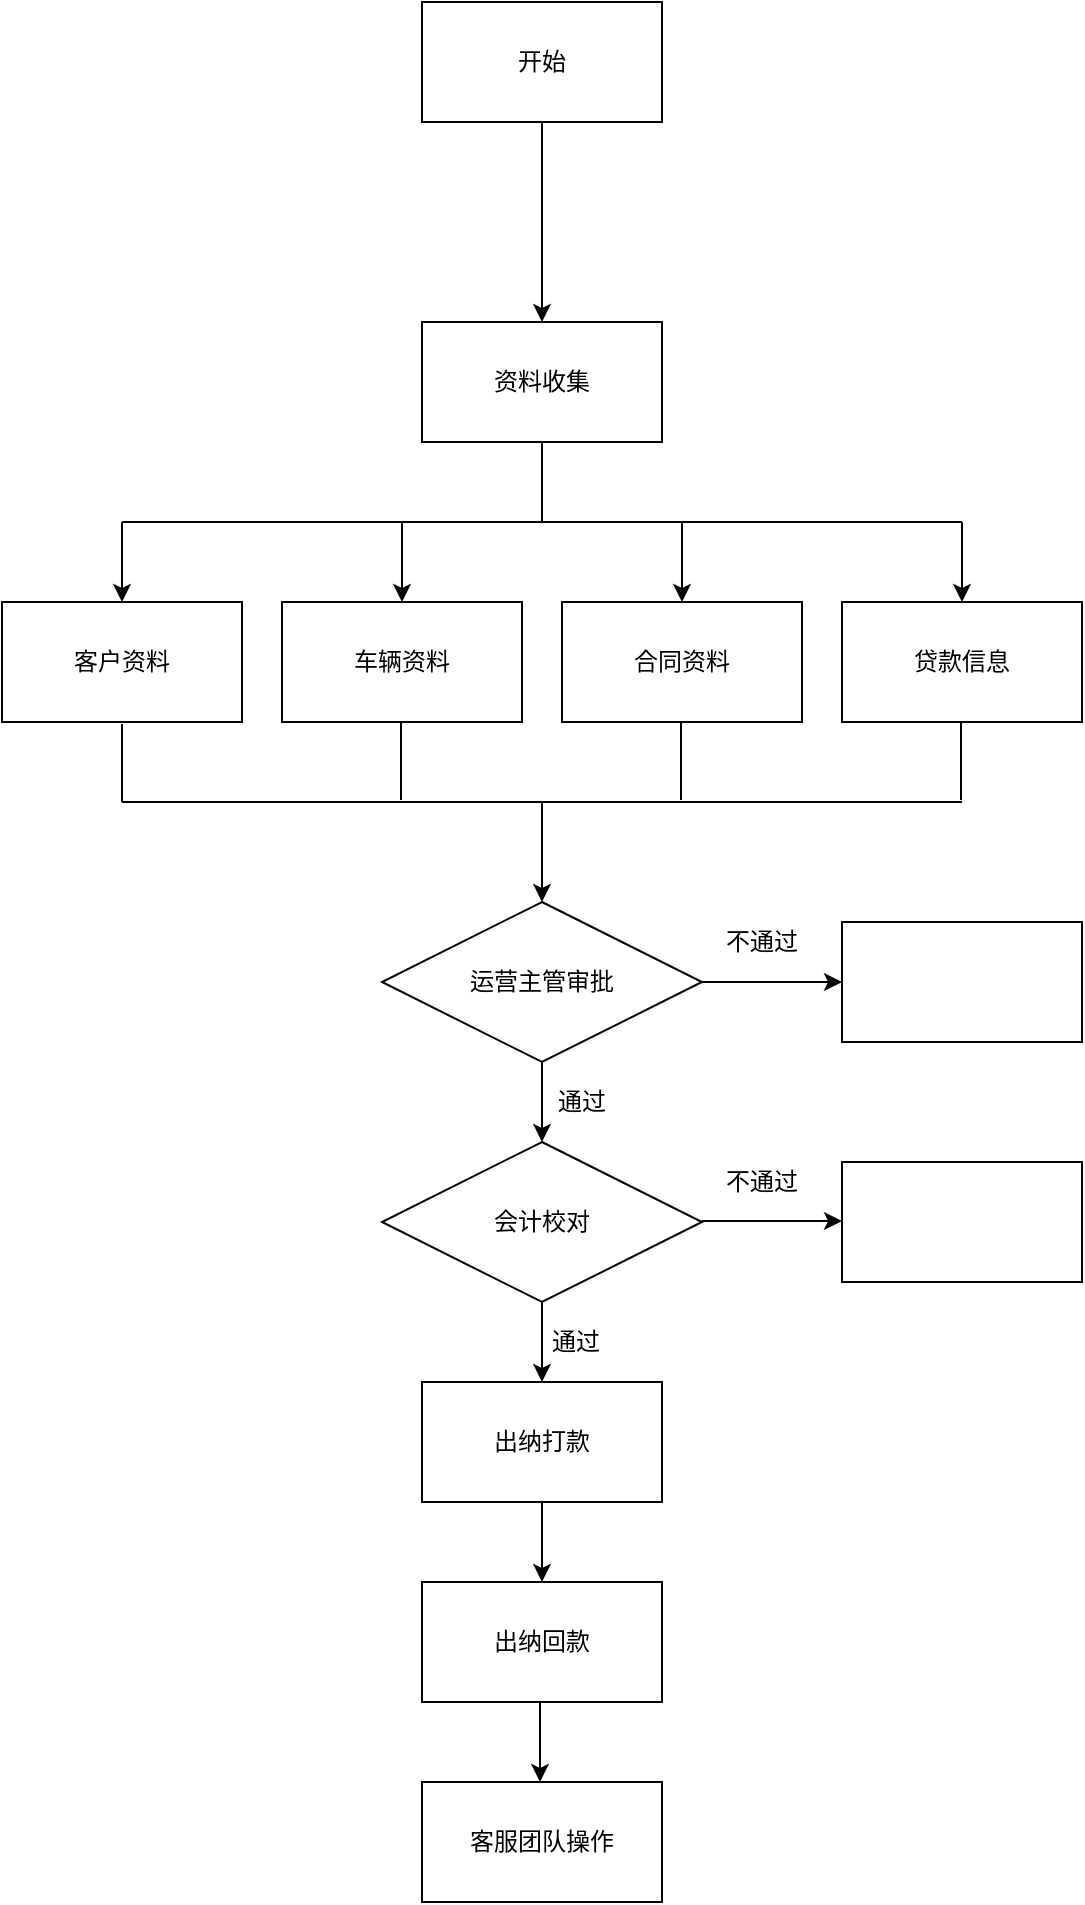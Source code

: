 <mxfile pages="1" version="11.2.8" type="github"><diagram id="n02jgXmSri6L8XbfivnW" name="Page-1"><mxGraphModel dx="1408" dy="748" grid="1" gridSize="10" guides="1" tooltips="1" connect="1" arrows="1" fold="1" page="1" pageScale="1" pageWidth="827" pageHeight="1169" math="0" shadow="0"><root><mxCell id="0"/><mxCell id="1" parent="0"/><mxCell id="XohchxOEIQgogTUPIj7J-3" value="开始" style="rounded=0;whiteSpace=wrap;html=1;" vertex="1" parent="1"><mxGeometry x="330" y="20" width="120" height="60" as="geometry"/></mxCell><mxCell id="XohchxOEIQgogTUPIj7J-4" value="" style="endArrow=classic;html=1;exitX=0.5;exitY=1;exitDx=0;exitDy=0;" edge="1" parent="1" source="XohchxOEIQgogTUPIj7J-3"><mxGeometry width="50" height="50" relative="1" as="geometry"><mxPoint x="330" y="150" as="sourcePoint"/><mxPoint x="390" y="180" as="targetPoint"/></mxGeometry></mxCell><mxCell id="XohchxOEIQgogTUPIj7J-5" value="资料收集" style="rounded=0;whiteSpace=wrap;html=1;" vertex="1" parent="1"><mxGeometry x="330" y="180" width="120" height="60" as="geometry"/></mxCell><mxCell id="XohchxOEIQgogTUPIj7J-7" value="" style="endArrow=none;html=1;exitX=0.5;exitY=1;exitDx=0;exitDy=0;" edge="1" parent="1" source="XohchxOEIQgogTUPIj7J-5"><mxGeometry width="50" height="50" relative="1" as="geometry"><mxPoint x="450" y="300" as="sourcePoint"/><mxPoint x="390" y="280" as="targetPoint"/><Array as="points"/></mxGeometry></mxCell><mxCell id="XohchxOEIQgogTUPIj7J-8" value="" style="endArrow=none;html=1;" edge="1" parent="1"><mxGeometry width="50" height="50" relative="1" as="geometry"><mxPoint x="180" y="280" as="sourcePoint"/><mxPoint x="600" y="280" as="targetPoint"/></mxGeometry></mxCell><mxCell id="XohchxOEIQgogTUPIj7J-9" value="" style="endArrow=classic;html=1;" edge="1" parent="1"><mxGeometry width="50" height="50" relative="1" as="geometry"><mxPoint x="180" y="280" as="sourcePoint"/><mxPoint x="180" y="320" as="targetPoint"/></mxGeometry></mxCell><mxCell id="XohchxOEIQgogTUPIj7J-10" value="客户资料" style="rounded=0;whiteSpace=wrap;html=1;" vertex="1" parent="1"><mxGeometry x="120" y="320" width="120" height="60" as="geometry"/></mxCell><mxCell id="XohchxOEIQgogTUPIj7J-11" value="车辆资料" style="rounded=0;whiteSpace=wrap;html=1;" vertex="1" parent="1"><mxGeometry x="260" y="320" width="120" height="60" as="geometry"/></mxCell><mxCell id="XohchxOEIQgogTUPIj7J-12" value="合同资料" style="rounded=0;whiteSpace=wrap;html=1;" vertex="1" parent="1"><mxGeometry x="400" y="320" width="120" height="60" as="geometry"/></mxCell><mxCell id="XohchxOEIQgogTUPIj7J-13" value="贷款信息" style="rounded=0;whiteSpace=wrap;html=1;" vertex="1" parent="1"><mxGeometry x="540" y="320" width="120" height="60" as="geometry"/></mxCell><mxCell id="XohchxOEIQgogTUPIj7J-15" value="" style="endArrow=classic;html=1;entryX=0.5;entryY=0;entryDx=0;entryDy=0;" edge="1" parent="1" target="XohchxOEIQgogTUPIj7J-13"><mxGeometry width="50" height="50" relative="1" as="geometry"><mxPoint x="600" y="280" as="sourcePoint"/><mxPoint x="610" y="250" as="targetPoint"/></mxGeometry></mxCell><mxCell id="XohchxOEIQgogTUPIj7J-16" value="" style="endArrow=classic;html=1;entryX=0.5;entryY=0;entryDx=0;entryDy=0;" edge="1" parent="1" target="XohchxOEIQgogTUPIj7J-11"><mxGeometry width="50" height="50" relative="1" as="geometry"><mxPoint x="320" y="280" as="sourcePoint"/><mxPoint x="160" y="480" as="targetPoint"/></mxGeometry></mxCell><mxCell id="XohchxOEIQgogTUPIj7J-17" value="" style="endArrow=classic;html=1;" edge="1" parent="1" target="XohchxOEIQgogTUPIj7J-12"><mxGeometry width="50" height="50" relative="1" as="geometry"><mxPoint x="460" y="280" as="sourcePoint"/><mxPoint x="170" y="400" as="targetPoint"/></mxGeometry></mxCell><mxCell id="XohchxOEIQgogTUPIj7J-18" value="" style="endArrow=none;html=1;" edge="1" parent="1"><mxGeometry width="50" height="50" relative="1" as="geometry"><mxPoint x="180" y="420" as="sourcePoint"/><mxPoint x="180" y="381" as="targetPoint"/><Array as="points"/></mxGeometry></mxCell><mxCell id="XohchxOEIQgogTUPIj7J-19" value="" style="endArrow=none;html=1;" edge="1" parent="1"><mxGeometry width="50" height="50" relative="1" as="geometry"><mxPoint x="319.5" y="419" as="sourcePoint"/><mxPoint x="319.5" y="380" as="targetPoint"/><Array as="points"/></mxGeometry></mxCell><mxCell id="XohchxOEIQgogTUPIj7J-20" value="" style="endArrow=none;html=1;" edge="1" parent="1"><mxGeometry width="50" height="50" relative="1" as="geometry"><mxPoint x="459.5" y="419" as="sourcePoint"/><mxPoint x="459.5" y="380" as="targetPoint"/><Array as="points"/></mxGeometry></mxCell><mxCell id="XohchxOEIQgogTUPIj7J-21" value="" style="endArrow=none;html=1;" edge="1" parent="1"><mxGeometry width="50" height="50" relative="1" as="geometry"><mxPoint x="599.5" y="419" as="sourcePoint"/><mxPoint x="599.5" y="380" as="targetPoint"/><Array as="points"/></mxGeometry></mxCell><mxCell id="XohchxOEIQgogTUPIj7J-22" value="" style="endArrow=none;html=1;" edge="1" parent="1"><mxGeometry width="50" height="50" relative="1" as="geometry"><mxPoint x="600" y="420" as="sourcePoint"/><mxPoint x="180" y="420" as="targetPoint"/></mxGeometry></mxCell><mxCell id="XohchxOEIQgogTUPIj7J-23" value="" style="endArrow=classic;html=1;" edge="1" parent="1"><mxGeometry width="50" height="50" relative="1" as="geometry"><mxPoint x="390" y="420" as="sourcePoint"/><mxPoint x="390" y="470" as="targetPoint"/></mxGeometry></mxCell><mxCell id="XohchxOEIQgogTUPIj7J-25" value="" style="endArrow=classic;html=1;exitX=0.5;exitY=1;exitDx=0;exitDy=0;entryX=0.5;entryY=0;entryDx=0;entryDy=0;" edge="1" parent="1" source="XohchxOEIQgogTUPIj7J-27"><mxGeometry width="50" height="50" relative="1" as="geometry"><mxPoint x="390" y="530" as="sourcePoint"/><mxPoint x="390" y="590" as="targetPoint"/></mxGeometry></mxCell><mxCell id="XohchxOEIQgogTUPIj7J-27" value="运营主管审批" style="rhombus;whiteSpace=wrap;html=1;" vertex="1" parent="1"><mxGeometry x="310" y="470" width="160" height="80" as="geometry"/></mxCell><mxCell id="XohchxOEIQgogTUPIj7J-29" value="会计校对" style="rhombus;whiteSpace=wrap;html=1;" vertex="1" parent="1"><mxGeometry x="310" y="590" width="160" height="80" as="geometry"/></mxCell><mxCell id="XohchxOEIQgogTUPIj7J-31" value="" style="endArrow=classic;html=1;exitX=0.5;exitY=1;exitDx=0;exitDy=0;entryX=0.5;entryY=0;entryDx=0;entryDy=0;" edge="1" parent="1"><mxGeometry width="50" height="50" relative="1" as="geometry"><mxPoint x="390" y="670" as="sourcePoint"/><mxPoint x="390" y="710" as="targetPoint"/></mxGeometry></mxCell><mxCell id="XohchxOEIQgogTUPIj7J-33" value="出纳打款" style="rounded=0;whiteSpace=wrap;html=1;" vertex="1" parent="1"><mxGeometry x="330" y="710" width="120" height="60" as="geometry"/></mxCell><mxCell id="XohchxOEIQgogTUPIj7J-34" value="" style="endArrow=classic;html=1;exitX=0.5;exitY=1;exitDx=0;exitDy=0;entryX=0.5;entryY=0;entryDx=0;entryDy=0;" edge="1" parent="1"><mxGeometry width="50" height="50" relative="1" as="geometry"><mxPoint x="390" y="770" as="sourcePoint"/><mxPoint x="390" y="810" as="targetPoint"/></mxGeometry></mxCell><mxCell id="XohchxOEIQgogTUPIj7J-35" value="出纳回款&lt;br&gt;" style="rounded=0;whiteSpace=wrap;html=1;" vertex="1" parent="1"><mxGeometry x="330" y="810" width="120" height="60" as="geometry"/></mxCell><mxCell id="XohchxOEIQgogTUPIj7J-36" value="" style="endArrow=classic;html=1;exitX=0.5;exitY=1;exitDx=0;exitDy=0;entryX=0.5;entryY=0;entryDx=0;entryDy=0;" edge="1" parent="1"><mxGeometry width="50" height="50" relative="1" as="geometry"><mxPoint x="389" y="870" as="sourcePoint"/><mxPoint x="389" y="910" as="targetPoint"/></mxGeometry></mxCell><mxCell id="XohchxOEIQgogTUPIj7J-37" value="客服团队操作" style="rounded=0;whiteSpace=wrap;html=1;" vertex="1" parent="1"><mxGeometry x="330" y="910" width="120" height="60" as="geometry"/></mxCell><mxCell id="XohchxOEIQgogTUPIj7J-38" value="通过" style="text;html=1;resizable=0;points=[];autosize=1;align=left;verticalAlign=top;spacingTop=-4;" vertex="1" parent="1"><mxGeometry x="396" y="560" width="40" height="20" as="geometry"/></mxCell><mxCell id="XohchxOEIQgogTUPIj7J-41" value="通过" style="text;html=1;resizable=0;points=[];autosize=1;align=left;verticalAlign=top;spacingTop=-4;" vertex="1" parent="1"><mxGeometry x="393" y="680" width="40" height="20" as="geometry"/></mxCell><mxCell id="XohchxOEIQgogTUPIj7J-42" value="" style="endArrow=classic;html=1;exitX=1;exitY=0.5;exitDx=0;exitDy=0;" edge="1" parent="1" source="XohchxOEIQgogTUPIj7J-27"><mxGeometry width="50" height="50" relative="1" as="geometry"><mxPoint x="560" y="535" as="sourcePoint"/><mxPoint x="540" y="510" as="targetPoint"/></mxGeometry></mxCell><mxCell id="XohchxOEIQgogTUPIj7J-43" value="不通过" style="text;html=1;resizable=0;points=[];autosize=1;align=left;verticalAlign=top;spacingTop=-4;" vertex="1" parent="1"><mxGeometry x="480" y="480" width="50" height="20" as="geometry"/></mxCell><mxCell id="XohchxOEIQgogTUPIj7J-44" value="不通过" style="text;html=1;resizable=0;points=[];autosize=1;align=left;verticalAlign=top;spacingTop=-4;" vertex="1" parent="1"><mxGeometry x="480" y="600" width="50" height="20" as="geometry"/></mxCell><mxCell id="XohchxOEIQgogTUPIj7J-45" value="" style="endArrow=classic;html=1;exitX=1;exitY=0.5;exitDx=0;exitDy=0;" edge="1" parent="1"><mxGeometry width="50" height="50" relative="1" as="geometry"><mxPoint x="470" y="629.5" as="sourcePoint"/><mxPoint x="540" y="629.5" as="targetPoint"/></mxGeometry></mxCell><mxCell id="XohchxOEIQgogTUPIj7J-46" value="" style="rounded=0;whiteSpace=wrap;html=1;" vertex="1" parent="1"><mxGeometry x="540" y="480" width="120" height="60" as="geometry"/></mxCell><mxCell id="XohchxOEIQgogTUPIj7J-47" value="" style="rounded=0;whiteSpace=wrap;html=1;" vertex="1" parent="1"><mxGeometry x="540" y="600" width="120" height="60" as="geometry"/></mxCell></root></mxGraphModel></diagram></mxfile>